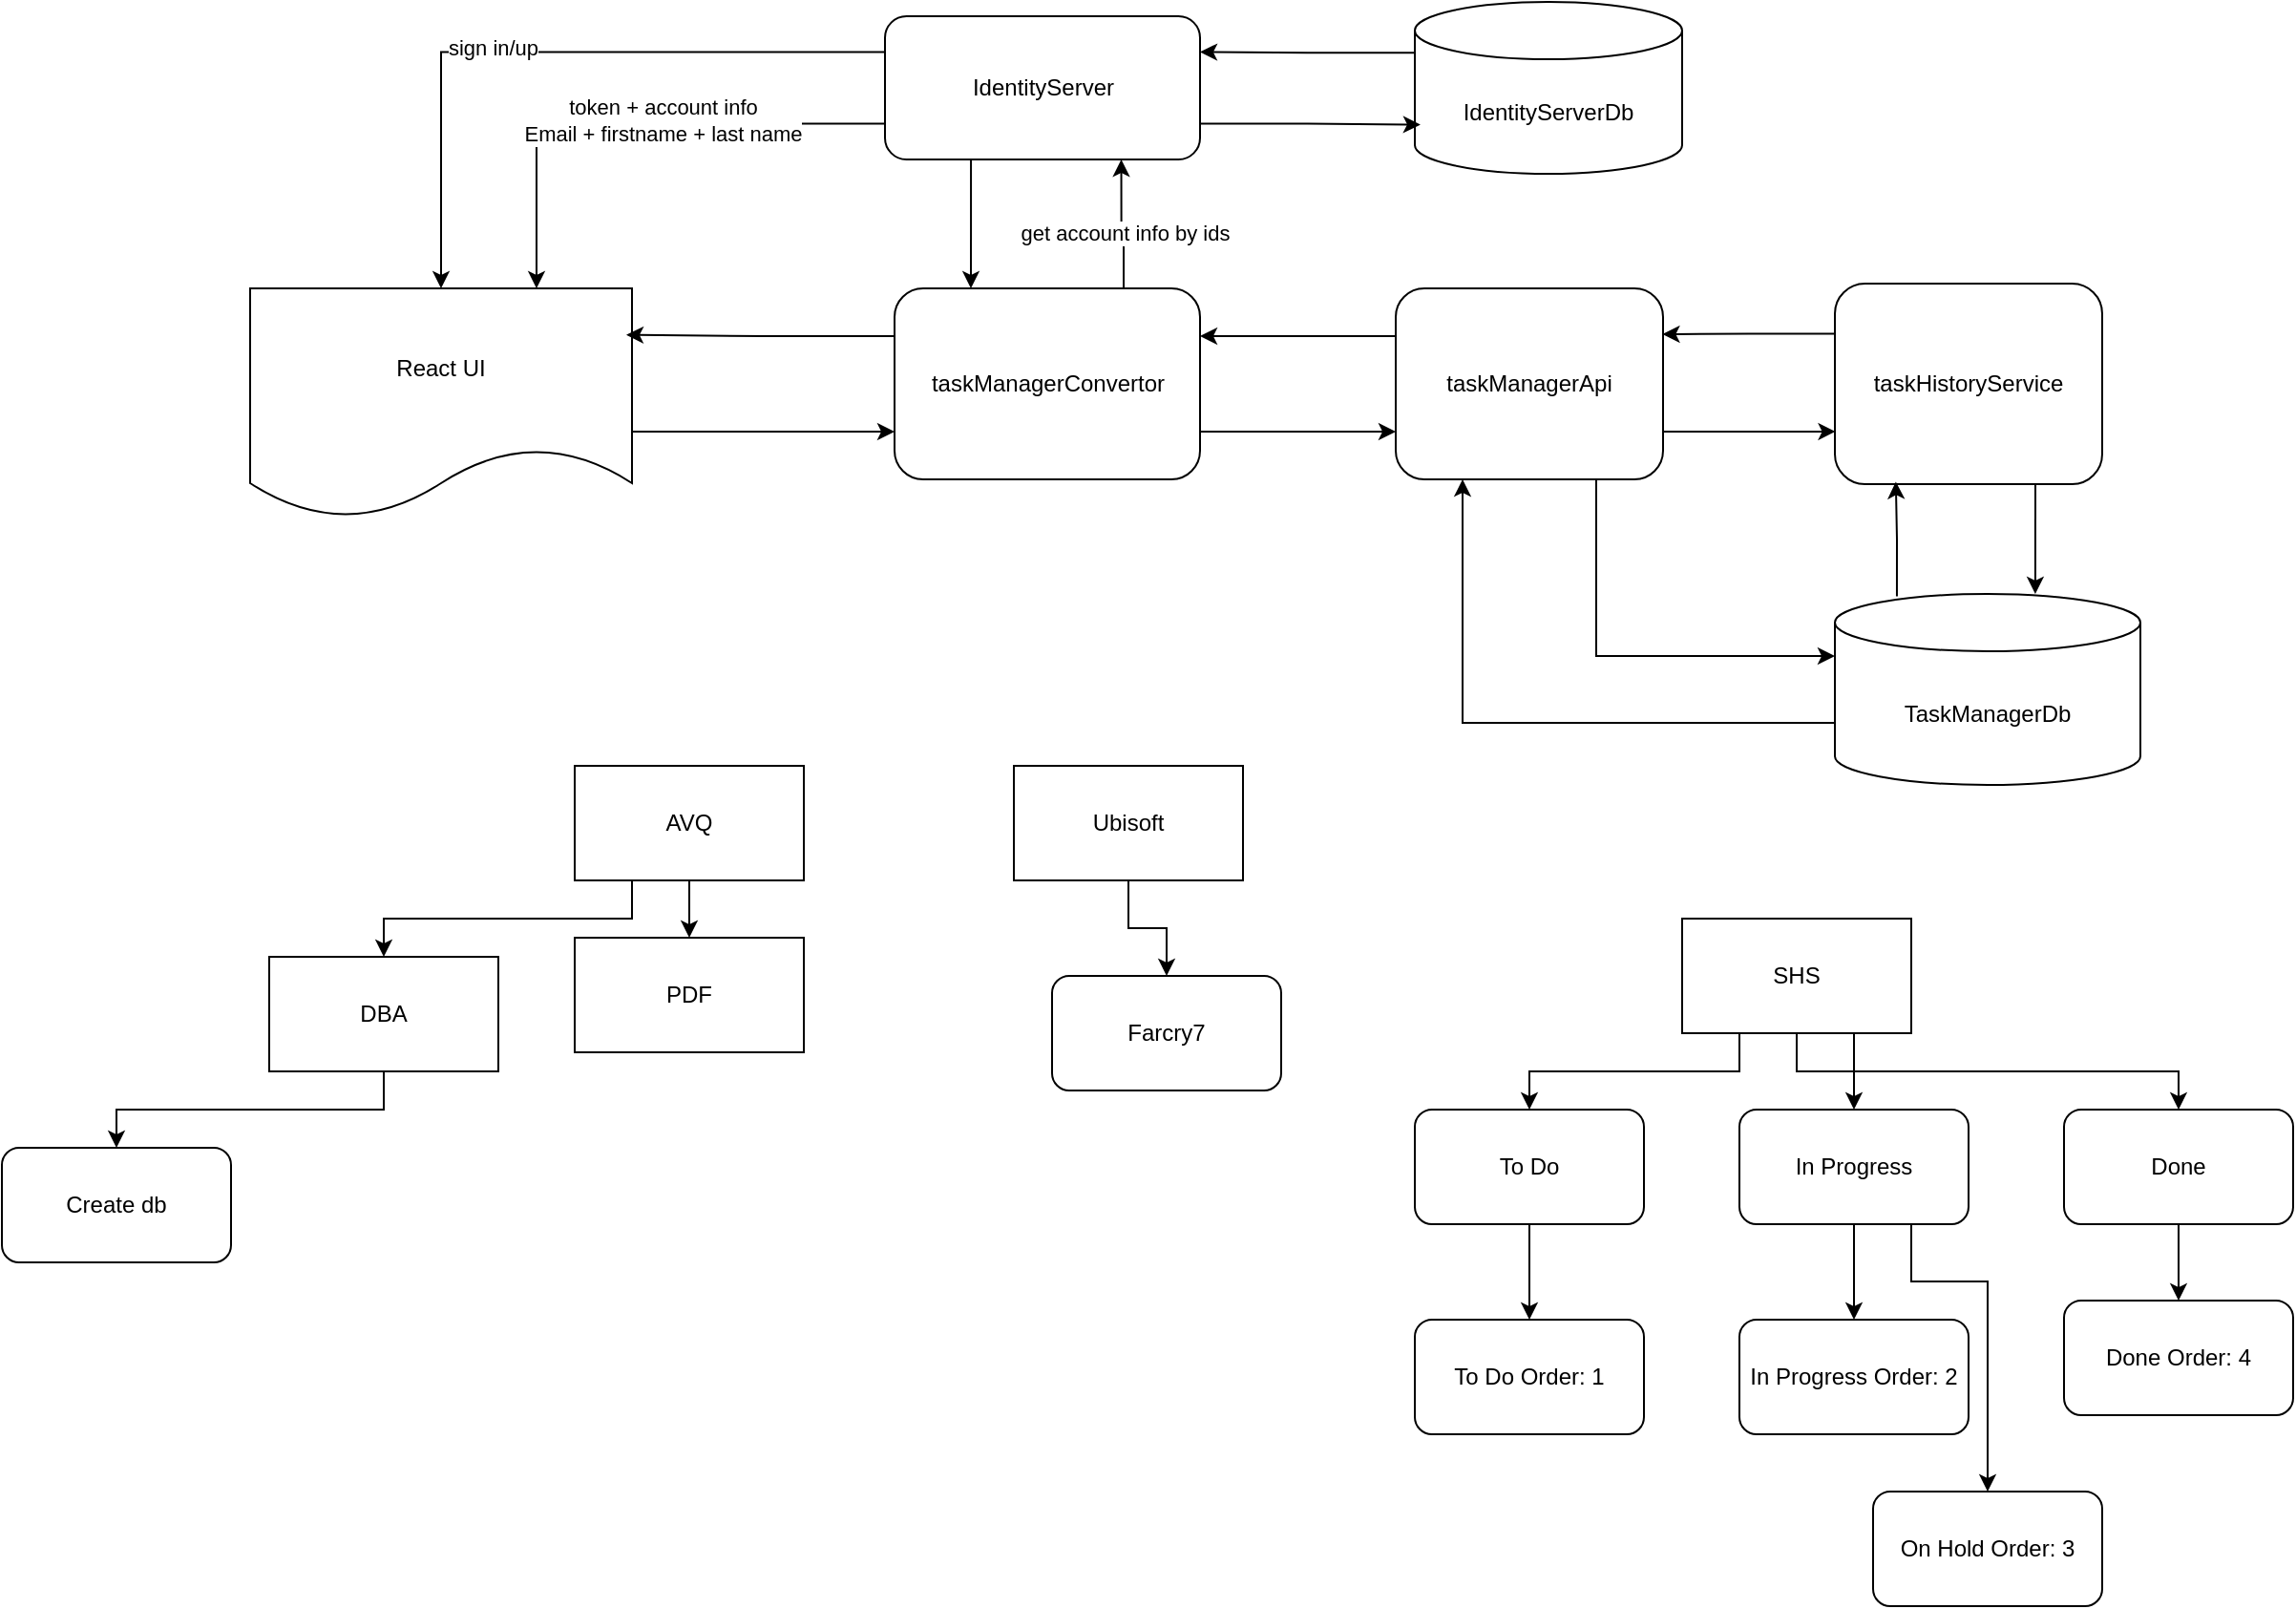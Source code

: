 <mxfile version="24.7.17">
  <diagram name="Page-1" id="oxSrjwXRhp5Hs0ex-4Tz">
    <mxGraphModel dx="2796" dy="845" grid="1" gridSize="10" guides="1" tooltips="1" connect="1" arrows="1" fold="1" page="1" pageScale="1" pageWidth="827" pageHeight="1169" math="0" shadow="0">
      <root>
        <mxCell id="0" />
        <mxCell id="1" parent="0" />
        <mxCell id="FgmuiGDAs0-IXnggTV3A-11" style="edgeStyle=orthogonalEdgeStyle;rounded=0;orthogonalLoop=1;jettySize=auto;html=1;exitX=1;exitY=0.625;exitDx=0;exitDy=0;entryX=0;entryY=0.75;entryDx=0;entryDy=0;exitPerimeter=0;" edge="1" parent="1" source="FgmuiGDAs0-IXnggTV3A-1" target="FgmuiGDAs0-IXnggTV3A-4">
          <mxGeometry relative="1" as="geometry" />
        </mxCell>
        <mxCell id="FgmuiGDAs0-IXnggTV3A-1" value="React UI" style="shape=document;whiteSpace=wrap;html=1;boundedLbl=1;" vertex="1" parent="1">
          <mxGeometry x="40" y="150" width="200" height="120" as="geometry" />
        </mxCell>
        <mxCell id="FgmuiGDAs0-IXnggTV3A-9" style="edgeStyle=orthogonalEdgeStyle;rounded=0;orthogonalLoop=1;jettySize=auto;html=1;exitX=0.273;exitY=0.997;exitDx=0;exitDy=0;entryX=0.25;entryY=0;entryDx=0;entryDy=0;exitPerimeter=0;" edge="1" parent="1" source="FgmuiGDAs0-IXnggTV3A-3" target="FgmuiGDAs0-IXnggTV3A-4">
          <mxGeometry relative="1" as="geometry" />
        </mxCell>
        <mxCell id="FgmuiGDAs0-IXnggTV3A-25" style="edgeStyle=orthogonalEdgeStyle;rounded=0;orthogonalLoop=1;jettySize=auto;html=1;exitX=0;exitY=0.75;exitDx=0;exitDy=0;entryX=0.75;entryY=0;entryDx=0;entryDy=0;" edge="1" parent="1" source="FgmuiGDAs0-IXnggTV3A-3" target="FgmuiGDAs0-IXnggTV3A-1">
          <mxGeometry relative="1" as="geometry" />
        </mxCell>
        <mxCell id="FgmuiGDAs0-IXnggTV3A-28" value="token + account info&lt;div&gt;Email + firstname + last name&lt;/div&gt;" style="edgeLabel;html=1;align=center;verticalAlign=middle;resizable=0;points=[];" vertex="1" connectable="0" parent="FgmuiGDAs0-IXnggTV3A-25">
          <mxGeometry x="-0.125" y="-2" relative="1" as="geometry">
            <mxPoint x="1" as="offset" />
          </mxGeometry>
        </mxCell>
        <mxCell id="FgmuiGDAs0-IXnggTV3A-26" style="edgeStyle=orthogonalEdgeStyle;rounded=0;orthogonalLoop=1;jettySize=auto;html=1;exitX=0;exitY=0.25;exitDx=0;exitDy=0;entryX=0.5;entryY=0;entryDx=0;entryDy=0;" edge="1" parent="1" source="FgmuiGDAs0-IXnggTV3A-3" target="FgmuiGDAs0-IXnggTV3A-1">
          <mxGeometry relative="1" as="geometry" />
        </mxCell>
        <mxCell id="FgmuiGDAs0-IXnggTV3A-27" value="sign in/up" style="edgeLabel;html=1;align=center;verticalAlign=middle;resizable=0;points=[];" vertex="1" connectable="0" parent="FgmuiGDAs0-IXnggTV3A-26">
          <mxGeometry x="0.154" y="-2" relative="1" as="geometry">
            <mxPoint as="offset" />
          </mxGeometry>
        </mxCell>
        <mxCell id="FgmuiGDAs0-IXnggTV3A-3" value="IdentityServer" style="rounded=1;whiteSpace=wrap;html=1;" vertex="1" parent="1">
          <mxGeometry x="372.5" y="7.5" width="165" height="75" as="geometry" />
        </mxCell>
        <mxCell id="FgmuiGDAs0-IXnggTV3A-10" style="edgeStyle=orthogonalEdgeStyle;rounded=0;orthogonalLoop=1;jettySize=auto;html=1;exitX=0.75;exitY=0;exitDx=0;exitDy=0;entryX=0.75;entryY=1;entryDx=0;entryDy=0;" edge="1" parent="1" source="FgmuiGDAs0-IXnggTV3A-4" target="FgmuiGDAs0-IXnggTV3A-3">
          <mxGeometry relative="1" as="geometry" />
        </mxCell>
        <mxCell id="FgmuiGDAs0-IXnggTV3A-29" value="get account info by ids" style="edgeLabel;html=1;align=center;verticalAlign=middle;resizable=0;points=[];" vertex="1" connectable="0" parent="FgmuiGDAs0-IXnggTV3A-10">
          <mxGeometry x="-0.159" y="1" relative="1" as="geometry">
            <mxPoint x="1" as="offset" />
          </mxGeometry>
        </mxCell>
        <mxCell id="FgmuiGDAs0-IXnggTV3A-12" style="edgeStyle=orthogonalEdgeStyle;rounded=0;orthogonalLoop=1;jettySize=auto;html=1;exitX=0;exitY=0.25;exitDx=0;exitDy=0;entryX=0.985;entryY=0.203;entryDx=0;entryDy=0;entryPerimeter=0;" edge="1" parent="1" source="FgmuiGDAs0-IXnggTV3A-4" target="FgmuiGDAs0-IXnggTV3A-1">
          <mxGeometry relative="1" as="geometry" />
        </mxCell>
        <mxCell id="FgmuiGDAs0-IXnggTV3A-13" style="edgeStyle=orthogonalEdgeStyle;rounded=0;orthogonalLoop=1;jettySize=auto;html=1;exitX=1;exitY=0.75;exitDx=0;exitDy=0;entryX=0;entryY=0.75;entryDx=0;entryDy=0;" edge="1" parent="1" source="FgmuiGDAs0-IXnggTV3A-4" target="FgmuiGDAs0-IXnggTV3A-5">
          <mxGeometry relative="1" as="geometry" />
        </mxCell>
        <mxCell id="FgmuiGDAs0-IXnggTV3A-4" value="taskManagerConvertor" style="rounded=1;whiteSpace=wrap;html=1;" vertex="1" parent="1">
          <mxGeometry x="377.5" y="150" width="160" height="100" as="geometry" />
        </mxCell>
        <mxCell id="FgmuiGDAs0-IXnggTV3A-16" style="edgeStyle=orthogonalEdgeStyle;rounded=0;orthogonalLoop=1;jettySize=auto;html=1;exitX=0;exitY=0.25;exitDx=0;exitDy=0;entryX=1;entryY=0.25;entryDx=0;entryDy=0;" edge="1" parent="1" source="FgmuiGDAs0-IXnggTV3A-5" target="FgmuiGDAs0-IXnggTV3A-4">
          <mxGeometry relative="1" as="geometry" />
        </mxCell>
        <mxCell id="FgmuiGDAs0-IXnggTV3A-18" style="edgeStyle=orthogonalEdgeStyle;rounded=0;orthogonalLoop=1;jettySize=auto;html=1;exitX=1;exitY=0.75;exitDx=0;exitDy=0;entryX=0.002;entryY=0.738;entryDx=0;entryDy=0;entryPerimeter=0;" edge="1" parent="1" source="FgmuiGDAs0-IXnggTV3A-5" target="FgmuiGDAs0-IXnggTV3A-6">
          <mxGeometry relative="1" as="geometry" />
        </mxCell>
        <mxCell id="FgmuiGDAs0-IXnggTV3A-5" value="taskManagerApi" style="rounded=1;whiteSpace=wrap;html=1;" vertex="1" parent="1">
          <mxGeometry x="640" y="150" width="140" height="100" as="geometry" />
        </mxCell>
        <mxCell id="FgmuiGDAs0-IXnggTV3A-17" style="edgeStyle=orthogonalEdgeStyle;rounded=0;orthogonalLoop=1;jettySize=auto;html=1;exitX=0;exitY=0.25;exitDx=0;exitDy=0;entryX=0.998;entryY=0.24;entryDx=0;entryDy=0;entryPerimeter=0;" edge="1" parent="1" source="FgmuiGDAs0-IXnggTV3A-6" target="FgmuiGDAs0-IXnggTV3A-5">
          <mxGeometry relative="1" as="geometry" />
        </mxCell>
        <mxCell id="FgmuiGDAs0-IXnggTV3A-6" value="taskHistoryService" style="rounded=1;whiteSpace=wrap;html=1;" vertex="1" parent="1">
          <mxGeometry x="870" y="147.5" width="140" height="105" as="geometry" />
        </mxCell>
        <mxCell id="FgmuiGDAs0-IXnggTV3A-15" style="edgeStyle=orthogonalEdgeStyle;rounded=0;orthogonalLoop=1;jettySize=auto;html=1;exitX=-0.002;exitY=0.296;exitDx=0;exitDy=0;exitPerimeter=0;entryX=1;entryY=0.25;entryDx=0;entryDy=0;" edge="1" parent="1" source="FgmuiGDAs0-IXnggTV3A-7" target="FgmuiGDAs0-IXnggTV3A-3">
          <mxGeometry relative="1" as="geometry" />
        </mxCell>
        <mxCell id="FgmuiGDAs0-IXnggTV3A-7" value="IdentityServerDb" style="shape=cylinder3;whiteSpace=wrap;html=1;boundedLbl=1;backgroundOutline=1;size=15;" vertex="1" parent="1">
          <mxGeometry x="650" width="140" height="90" as="geometry" />
        </mxCell>
        <mxCell id="FgmuiGDAs0-IXnggTV3A-20" style="edgeStyle=orthogonalEdgeStyle;rounded=0;orthogonalLoop=1;jettySize=auto;html=1;exitX=0;exitY=0;exitDx=0;exitDy=67.5;exitPerimeter=0;entryX=0.25;entryY=1;entryDx=0;entryDy=0;" edge="1" parent="1" source="FgmuiGDAs0-IXnggTV3A-8" target="FgmuiGDAs0-IXnggTV3A-5">
          <mxGeometry relative="1" as="geometry" />
        </mxCell>
        <mxCell id="FgmuiGDAs0-IXnggTV3A-24" style="edgeStyle=orthogonalEdgeStyle;rounded=0;orthogonalLoop=1;jettySize=auto;html=1;exitX=0.203;exitY=0.013;exitDx=0;exitDy=0;exitPerimeter=0;entryX=0.228;entryY=0.988;entryDx=0;entryDy=0;entryPerimeter=0;" edge="1" parent="1" source="FgmuiGDAs0-IXnggTV3A-8" target="FgmuiGDAs0-IXnggTV3A-6">
          <mxGeometry relative="1" as="geometry" />
        </mxCell>
        <mxCell id="FgmuiGDAs0-IXnggTV3A-8" value="TaskManagerDb" style="shape=cylinder3;whiteSpace=wrap;html=1;boundedLbl=1;backgroundOutline=1;size=15;" vertex="1" parent="1">
          <mxGeometry x="870" y="310" width="160" height="100" as="geometry" />
        </mxCell>
        <mxCell id="FgmuiGDAs0-IXnggTV3A-14" style="edgeStyle=orthogonalEdgeStyle;rounded=0;orthogonalLoop=1;jettySize=auto;html=1;exitX=1;exitY=0.75;exitDx=0;exitDy=0;entryX=0.021;entryY=0.714;entryDx=0;entryDy=0;entryPerimeter=0;" edge="1" parent="1" source="FgmuiGDAs0-IXnggTV3A-3" target="FgmuiGDAs0-IXnggTV3A-7">
          <mxGeometry relative="1" as="geometry" />
        </mxCell>
        <mxCell id="FgmuiGDAs0-IXnggTV3A-19" style="edgeStyle=orthogonalEdgeStyle;rounded=0;orthogonalLoop=1;jettySize=auto;html=1;exitX=0.75;exitY=1;exitDx=0;exitDy=0;entryX=0;entryY=0;entryDx=0;entryDy=32.5;entryPerimeter=0;" edge="1" parent="1" source="FgmuiGDAs0-IXnggTV3A-5" target="FgmuiGDAs0-IXnggTV3A-8">
          <mxGeometry relative="1" as="geometry" />
        </mxCell>
        <mxCell id="FgmuiGDAs0-IXnggTV3A-23" style="edgeStyle=orthogonalEdgeStyle;rounded=0;orthogonalLoop=1;jettySize=auto;html=1;exitX=0.75;exitY=1;exitDx=0;exitDy=0;entryX=0.656;entryY=0;entryDx=0;entryDy=0;entryPerimeter=0;" edge="1" parent="1" source="FgmuiGDAs0-IXnggTV3A-6" target="FgmuiGDAs0-IXnggTV3A-8">
          <mxGeometry relative="1" as="geometry" />
        </mxCell>
        <mxCell id="FgmuiGDAs0-IXnggTV3A-34" style="edgeStyle=orthogonalEdgeStyle;rounded=0;orthogonalLoop=1;jettySize=auto;html=1;exitX=0.5;exitY=1;exitDx=0;exitDy=0;" edge="1" parent="1" source="FgmuiGDAs0-IXnggTV3A-30" target="FgmuiGDAs0-IXnggTV3A-33">
          <mxGeometry relative="1" as="geometry" />
        </mxCell>
        <mxCell id="FgmuiGDAs0-IXnggTV3A-35" style="edgeStyle=orthogonalEdgeStyle;rounded=0;orthogonalLoop=1;jettySize=auto;html=1;exitX=0.25;exitY=1;exitDx=0;exitDy=0;entryX=0.5;entryY=0;entryDx=0;entryDy=0;" edge="1" parent="1" source="FgmuiGDAs0-IXnggTV3A-30" target="FgmuiGDAs0-IXnggTV3A-32">
          <mxGeometry relative="1" as="geometry" />
        </mxCell>
        <mxCell id="FgmuiGDAs0-IXnggTV3A-30" value="AVQ" style="rounded=0;whiteSpace=wrap;html=1;" vertex="1" parent="1">
          <mxGeometry x="210" y="400" width="120" height="60" as="geometry" />
        </mxCell>
        <mxCell id="FgmuiGDAs0-IXnggTV3A-37" style="edgeStyle=orthogonalEdgeStyle;rounded=0;orthogonalLoop=1;jettySize=auto;html=1;exitX=0.5;exitY=1;exitDx=0;exitDy=0;" edge="1" parent="1" source="FgmuiGDAs0-IXnggTV3A-31" target="FgmuiGDAs0-IXnggTV3A-36">
          <mxGeometry relative="1" as="geometry" />
        </mxCell>
        <mxCell id="FgmuiGDAs0-IXnggTV3A-31" value="Ubisoft" style="rounded=0;whiteSpace=wrap;html=1;" vertex="1" parent="1">
          <mxGeometry x="440" y="400" width="120" height="60" as="geometry" />
        </mxCell>
        <mxCell id="FgmuiGDAs0-IXnggTV3A-39" style="edgeStyle=orthogonalEdgeStyle;rounded=0;orthogonalLoop=1;jettySize=auto;html=1;exitX=0.5;exitY=1;exitDx=0;exitDy=0;entryX=0.5;entryY=0;entryDx=0;entryDy=0;" edge="1" parent="1" source="FgmuiGDAs0-IXnggTV3A-32" target="FgmuiGDAs0-IXnggTV3A-38">
          <mxGeometry relative="1" as="geometry" />
        </mxCell>
        <mxCell id="FgmuiGDAs0-IXnggTV3A-32" value="DBA" style="rounded=0;whiteSpace=wrap;html=1;" vertex="1" parent="1">
          <mxGeometry x="50" y="500" width="120" height="60" as="geometry" />
        </mxCell>
        <mxCell id="FgmuiGDAs0-IXnggTV3A-33" value="PDF" style="rounded=0;whiteSpace=wrap;html=1;" vertex="1" parent="1">
          <mxGeometry x="210" y="490" width="120" height="60" as="geometry" />
        </mxCell>
        <mxCell id="FgmuiGDAs0-IXnggTV3A-36" value="Farcry7" style="rounded=1;whiteSpace=wrap;html=1;" vertex="1" parent="1">
          <mxGeometry x="460" y="510" width="120" height="60" as="geometry" />
        </mxCell>
        <mxCell id="FgmuiGDAs0-IXnggTV3A-38" value="Create db" style="rounded=1;whiteSpace=wrap;html=1;" vertex="1" parent="1">
          <mxGeometry x="-90" y="600" width="120" height="60" as="geometry" />
        </mxCell>
        <mxCell id="FgmuiGDAs0-IXnggTV3A-50" style="edgeStyle=orthogonalEdgeStyle;rounded=0;orthogonalLoop=1;jettySize=auto;html=1;exitX=0.25;exitY=1;exitDx=0;exitDy=0;entryX=0.5;entryY=0;entryDx=0;entryDy=0;" edge="1" parent="1" source="FgmuiGDAs0-IXnggTV3A-40" target="FgmuiGDAs0-IXnggTV3A-41">
          <mxGeometry relative="1" as="geometry" />
        </mxCell>
        <mxCell id="FgmuiGDAs0-IXnggTV3A-51" style="edgeStyle=orthogonalEdgeStyle;rounded=0;orthogonalLoop=1;jettySize=auto;html=1;exitX=0.5;exitY=1;exitDx=0;exitDy=0;entryX=0.5;entryY=0;entryDx=0;entryDy=0;" edge="1" parent="1" source="FgmuiGDAs0-IXnggTV3A-40" target="FgmuiGDAs0-IXnggTV3A-42">
          <mxGeometry relative="1" as="geometry" />
        </mxCell>
        <mxCell id="FgmuiGDAs0-IXnggTV3A-52" style="edgeStyle=orthogonalEdgeStyle;rounded=0;orthogonalLoop=1;jettySize=auto;html=1;exitX=0.75;exitY=1;exitDx=0;exitDy=0;entryX=0.5;entryY=0;entryDx=0;entryDy=0;" edge="1" parent="1" source="FgmuiGDAs0-IXnggTV3A-40" target="FgmuiGDAs0-IXnggTV3A-43">
          <mxGeometry relative="1" as="geometry" />
        </mxCell>
        <mxCell id="FgmuiGDAs0-IXnggTV3A-40" value="SHS" style="rounded=0;whiteSpace=wrap;html=1;" vertex="1" parent="1">
          <mxGeometry x="790" y="480" width="120" height="60" as="geometry" />
        </mxCell>
        <mxCell id="FgmuiGDAs0-IXnggTV3A-45" style="edgeStyle=orthogonalEdgeStyle;rounded=0;orthogonalLoop=1;jettySize=auto;html=1;exitX=0.5;exitY=1;exitDx=0;exitDy=0;entryX=0.5;entryY=0;entryDx=0;entryDy=0;" edge="1" parent="1" source="FgmuiGDAs0-IXnggTV3A-41" target="FgmuiGDAs0-IXnggTV3A-44">
          <mxGeometry relative="1" as="geometry" />
        </mxCell>
        <mxCell id="FgmuiGDAs0-IXnggTV3A-41" value="To Do" style="rounded=1;whiteSpace=wrap;html=1;" vertex="1" parent="1">
          <mxGeometry x="650" y="580" width="120" height="60" as="geometry" />
        </mxCell>
        <mxCell id="FgmuiGDAs0-IXnggTV3A-47" style="edgeStyle=orthogonalEdgeStyle;rounded=0;orthogonalLoop=1;jettySize=auto;html=1;exitX=0.5;exitY=1;exitDx=0;exitDy=0;entryX=0.5;entryY=0;entryDx=0;entryDy=0;" edge="1" parent="1" source="FgmuiGDAs0-IXnggTV3A-42" target="FgmuiGDAs0-IXnggTV3A-46">
          <mxGeometry relative="1" as="geometry" />
        </mxCell>
        <mxCell id="FgmuiGDAs0-IXnggTV3A-54" style="edgeStyle=orthogonalEdgeStyle;rounded=0;orthogonalLoop=1;jettySize=auto;html=1;exitX=0.75;exitY=1;exitDx=0;exitDy=0;entryX=0.5;entryY=0;entryDx=0;entryDy=0;" edge="1" parent="1" source="FgmuiGDAs0-IXnggTV3A-42" target="FgmuiGDAs0-IXnggTV3A-53">
          <mxGeometry relative="1" as="geometry">
            <Array as="points">
              <mxPoint x="910" y="670" />
              <mxPoint x="950" y="670" />
            </Array>
          </mxGeometry>
        </mxCell>
        <mxCell id="FgmuiGDAs0-IXnggTV3A-42" value="In Progress" style="rounded=1;whiteSpace=wrap;html=1;" vertex="1" parent="1">
          <mxGeometry x="820" y="580" width="120" height="60" as="geometry" />
        </mxCell>
        <mxCell id="FgmuiGDAs0-IXnggTV3A-49" style="edgeStyle=orthogonalEdgeStyle;rounded=0;orthogonalLoop=1;jettySize=auto;html=1;exitX=0.5;exitY=1;exitDx=0;exitDy=0;entryX=0.5;entryY=0;entryDx=0;entryDy=0;" edge="1" parent="1" source="FgmuiGDAs0-IXnggTV3A-43" target="FgmuiGDAs0-IXnggTV3A-48">
          <mxGeometry relative="1" as="geometry" />
        </mxCell>
        <mxCell id="FgmuiGDAs0-IXnggTV3A-43" value="Done" style="rounded=1;whiteSpace=wrap;html=1;" vertex="1" parent="1">
          <mxGeometry x="990" y="580" width="120" height="60" as="geometry" />
        </mxCell>
        <mxCell id="FgmuiGDAs0-IXnggTV3A-44" value="To Do Order: 1" style="rounded=1;whiteSpace=wrap;html=1;" vertex="1" parent="1">
          <mxGeometry x="650" y="690" width="120" height="60" as="geometry" />
        </mxCell>
        <mxCell id="FgmuiGDAs0-IXnggTV3A-46" value="In Progress Order: 2" style="rounded=1;whiteSpace=wrap;html=1;" vertex="1" parent="1">
          <mxGeometry x="820" y="690" width="120" height="60" as="geometry" />
        </mxCell>
        <mxCell id="FgmuiGDAs0-IXnggTV3A-48" value="Done Order: 4" style="rounded=1;whiteSpace=wrap;html=1;" vertex="1" parent="1">
          <mxGeometry x="990" y="680" width="120" height="60" as="geometry" />
        </mxCell>
        <mxCell id="FgmuiGDAs0-IXnggTV3A-53" value="On Hold Order: 3" style="rounded=1;whiteSpace=wrap;html=1;" vertex="1" parent="1">
          <mxGeometry x="890" y="780" width="120" height="60" as="geometry" />
        </mxCell>
      </root>
    </mxGraphModel>
  </diagram>
</mxfile>
